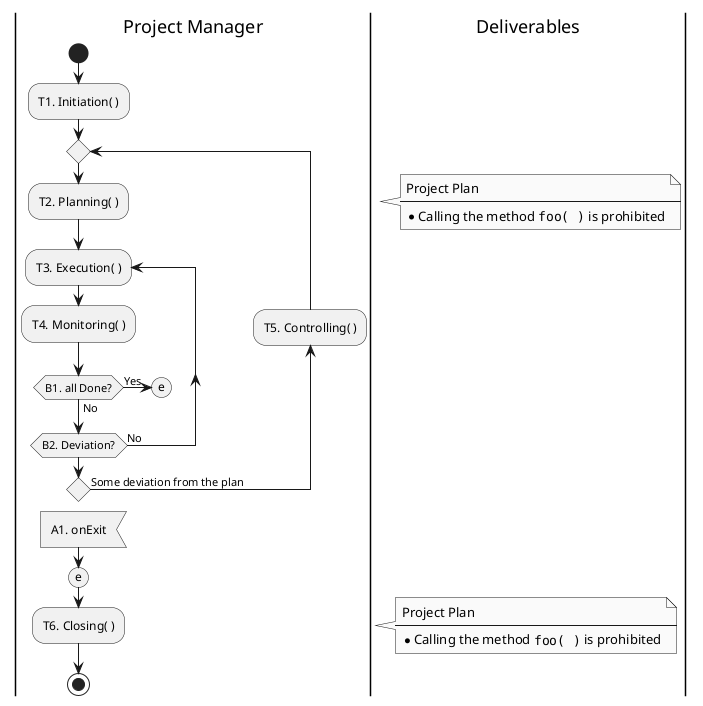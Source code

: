 ' # [@ GHOST.PJIM] Project Integration Management Process
'
' ### 4.1. [@activity] Main
'
@startuml Main

skinparam monochrome    true
skinparam shadowing     false
skinparam PartitionBorderThickness 1
skinparam ActivityBarColor dimgrey

' Roles
| Project Manager |
| Deliverables |

' Activities
| Project Manager |

start

:T1. Initiation( );

repeat
    :T2. Planning( );

    | Deliverables |
        note right
        Project Plan
        ----
        * Calling the method ""foo( )"" is prohibited
        end note
    | Project Manager |

    repeat  :T3. Execution( );
        :T4. Monitoring( );

        if (B1. all Done?) then (Yes)
            (e)
        else (No)
        endif

    repeat while (B2. Deviation?) is (No)

backward :T5. Controlling( );

repeat while ( ) is (Some deviation from the plan)
detach

:A1. onExit<

(e)

:T6. Closing( );

| Deliverables |
    note right
    Project Plan
    ----
    * Calling the method ""foo( )"" is prohibited
    end note
| Project Manager |

stop

@enduml


'
' ### 4.2. [@activity] Initiation
'
@startuml Initiate

skinparam monochrome    true
skinparam shadowing     false
skinparam PartitionBorderThickness 1
skinparam ActivityBarColor dimgrey

' Roles
| Project Manager |
| Deliverables |

' Activities
| Project Manager |
start

repeat

fork
    :T1. Initiate PJM;
fork again
    :T2. Initiate SWE;
fork again
    :T3. Initiate SQA;
endfork

:T4. Adjust to integrate;
| Deliverables |
    note right
    D2. Integrated Project Plan
    ----
    * Calling the method ""foo( )"" is prohibited
    end note
| Project Manager |

repeat while (B1. OK?) is (No)

:T5. Estimate the project;

partition "Infra" {
    :T6. Initiate WPM;
    :T7. Initiate ISM;
}

:T8. Criate initial baseline of
Project plan and estimation;

stop


@enduml

'
' ### 4.3. [@activity] Planning
'
@startuml Planning

skinparam monochrome    true
skinparam shadowing     false
skinparam PartitionBorderThickness 1
skinparam ActivityBarColor dimgrey

' Roles
| Project Manager |
| Deliverables |

' Activities
| Project Manager |
start

repeat

fork
    :T1. Plan PJM;
fork again
    :T2. Plan SWE;
fork again
    :T3. Plan SQA;
endfork

:T4. Adjust to integrate;
| Deliverables |
    note right
    D2. Integrated Project Plan
    ----
    * Calling the method ""foo( )"" is prohibited
    end note
| Project Manager |

repeat while (B1. OK?) is (No)

:T5. Estimate the project;

stop


@enduml

